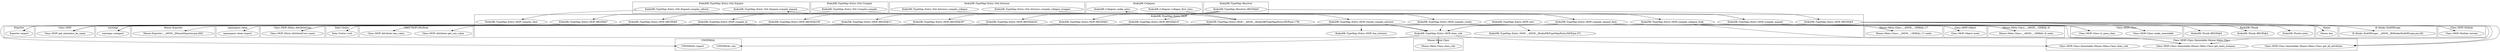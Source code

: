 digraph {
graph [overlap=false]
subgraph cluster_Class_MOP_Module {
	label="Class::MOP::Module";
	"Class::MOP::Module::version";
}
subgraph cluster_KiokuDB_TypeMap_Entry_Std_Expand {
	label="KiokuDB::TypeMap::Entry::Std::Expand";
	"KiokuDB::TypeMap::Entry::Std::Expand::compile_expand";
	"KiokuDB::TypeMap::Entry::Std::Expand::compile_refresh";
}
subgraph cluster_Class_MOP_Class_Immutable_Moose_Meta_Class {
	label="Class::MOP::Class::Immutable::Moose::Meta::Class";
	"Class::MOP::Class::Immutable::Moose::Meta::Class::does_role";
	"Class::MOP::Class::Immutable::Moose::Meta::Class::get_all_attributes";
	"Class::MOP::Class::Immutable::Moose::Meta::Class::get_meta_instance";
}
subgraph cluster_UNIVERSAL {
	label="UNIVERSAL";
	"UNIVERSAL::import";
	"UNIVERSAL::can";
}
subgraph cluster_Moose_Meta_Class {
	label="Moose::Meta::Class";
	"Moose::Meta::Class::does_role";
}
subgraph cluster_namespace_clean {
	label="namespace::clean";
	"namespace::clean::import";
}
subgraph cluster_warnings {
	label="warnings";
	"warnings::unimport";
}
subgraph cluster_KiokuDB_TypeMap_Entry_Std_Compile {
	label="KiokuDB::TypeMap::Entry::Std::Compile";
	"KiokuDB::TypeMap::Entry::Std::Compile::compile";
}
subgraph cluster_Class_MOP_Class {
	label="Class::MOP::Class";
	"Class::MOP::Class::is_anon_class";
	"Class::MOP::Class::make_immutable";
}
subgraph cluster_KiokuDB_Thunk {
	label="KiokuDB::Thunk";
	"KiokuDB::Thunk::meta";
	"KiokuDB::Thunk::BEGIN@4";
	"KiokuDB::Thunk::BEGIN@6";
}
subgraph cluster_Class_MOP_Mixin_AttributeCore {
	label="Class::MOP::Mixin::AttributeCore";
	"Class::MOP::Mixin::AttributeCore::name";
}
subgraph cluster_Moose {
	label="Moose";
	"Moose::has";
}
subgraph cluster_Moose_Meta_Class___ANON___SERIAL_17 {
	label="Moose::Meta::Class::__ANON__::SERIAL::17";
	"Moose::Meta::Class::__ANON__::SERIAL::17::meta";
}
subgraph cluster_Exporter {
	label="Exporter";
	"Exporter::import";
}
subgraph cluster_KiokuDB_TypeMap_Entry_Std_Intrinsic {
	label="KiokuDB::TypeMap::Entry::Std::Intrinsic";
	"KiokuDB::TypeMap::Entry::Std::Intrinsic::compile_collapse_wrapper";
	"KiokuDB::TypeMap::Entry::Std::Intrinsic::compile_collapse";
}
subgraph cluster_KiokuDB_Collapser {
	label="KiokuDB::Collapser";
	"KiokuDB::Collapser::collapse_first_class";
	"KiokuDB::Collapser::make_entry";
}
subgraph cluster_Data_Visitor {
	label="Data::Visitor";
	"Data::Visitor::visit";
}
subgraph cluster_KiokuDB_TypeMap_Entry_MOP {
	label="KiokuDB::TypeMap::Entry::MOP";
	"KiokuDB::TypeMap::Entry::MOP::BEGIN@6";
	"KiokuDB::TypeMap::Entry::MOP::should_compile_intrinsic";
	"KiokuDB::TypeMap::Entry::MOP::BEGIN@287";
	"KiokuDB::TypeMap::Entry::MOP::BEGIN@11";
	"KiokuDB::TypeMap::Entry::MOP::BEGIN@4";
	"KiokuDB::TypeMap::Entry::MOP::compile_clear";
	"KiokuDB::TypeMap::Entry::MOP::does_role";
	"KiokuDB::TypeMap::Entry::MOP::BEGIN@19";
	"KiokuDB::TypeMap::Entry::MOP::BEGIN@239";
	"KiokuDB::TypeMap::Entry::MOP::__ANON__[KiokuDB/TypeMap/Entry/MOP.pm:179]";
	"KiokuDB::TypeMap::Entry::MOP::compile_expand_data";
	"KiokuDB::TypeMap::Entry::MOP::BEGIN@9";
	"KiokuDB::TypeMap::Entry::MOP::__ANON__[KiokuDB/TypeMap/Entry/MOP.pm:37]";
	"KiokuDB::TypeMap::Entry::MOP::compile_expand";
	"KiokuDB::TypeMap::Entry::MOP::compile_collapse_body";
	"KiokuDB::TypeMap::Entry::MOP::new";
	"KiokuDB::TypeMap::Entry::MOP::has_intrinsic";
	"KiokuDB::TypeMap::Entry::MOP::BEGIN@261";
	"KiokuDB::TypeMap::Entry::MOP::compile_create";
	"KiokuDB::TypeMap::Entry::MOP::BEGIN@7";
	"KiokuDB::TypeMap::Entry::MOP::compile_id";
}
subgraph cluster_Class_MOP_Attribute {
	label="Class::MOP::Attribute";
	"Class::MOP::Attribute::has_value";
	"Class::MOP::Attribute::get_raw_value";
}
subgraph cluster_Moose_Exporter {
	label="Moose::Exporter";
	"Moose::Exporter::__ANON__[Moose/Exporter.pm:492]";
}
subgraph cluster_B_Hooks_EndOfScope {
	label="B::Hooks::EndOfScope";
	"B::Hooks::EndOfScope::__ANON__[B/Hooks/EndOfScope.pm:26]";
}
subgraph cluster_KiokuDB_TypeMap_Resolver {
	label="KiokuDB::TypeMap::Resolver";
	"KiokuDB::TypeMap::Resolver::BEGIN@9";
}
subgraph cluster_Class_MOP_Object {
	label="Class::MOP::Object";
	"Class::MOP::Object::meta";
}
subgraph cluster_Class_MOP {
	label="Class::MOP";
	"Class::MOP::get_metaclass_by_name";
}
subgraph cluster_Moose_Meta_Class___ANON___SERIAL_8 {
	label="Moose::Meta::Class::__ANON__::SERIAL::8";
	"Moose::Meta::Class::__ANON__::SERIAL::8::meta";
}
"KiokuDB::TypeMap::Entry::MOP::__ANON__[KiokuDB/TypeMap/Entry/MOP.pm:179]" -> "KiokuDB::Collapser::make_entry";
"KiokuDB::TypeMap::Resolver::BEGIN@9" -> "KiokuDB::TypeMap::Entry::MOP::BEGIN@19";
"KiokuDB::TypeMap::Entry::MOP::BEGIN@9" -> "KiokuDB::Thunk::BEGIN@6";
"KiokuDB::TypeMap::Entry::Std::Compile::compile" -> "KiokuDB::TypeMap::Entry::MOP::compile_expand";
"KiokuDB::TypeMap::Entry::MOP::does_role" -> "Moose::Meta::Class::does_role";
"KiokuDB::TypeMap::Entry::MOP::BEGIN@9" -> "KiokuDB::Thunk::meta";
"KiokuDB::TypeMap::Entry::MOP::BEGIN@9" -> "UNIVERSAL::import";
"KiokuDB::TypeMap::Entry::MOP::compile_expand_data" -> "Moose::Meta::Class::__ANON__::SERIAL::17::meta";
"KiokuDB::TypeMap::Entry::MOP::compile_collapse_body" -> "Moose::Meta::Class::__ANON__::SERIAL::17::meta";
"KiokuDB::TypeMap::Entry::MOP::BEGIN@9" -> "Moose::has";
"KiokuDB::TypeMap::Resolver::BEGIN@9" -> "KiokuDB::TypeMap::Entry::MOP::BEGIN@261";
"KiokuDB::TypeMap::Entry::Std::Expand::compile_refresh" -> "KiokuDB::TypeMap::Entry::MOP::compile_clear";
"KiokuDB::TypeMap::Resolver::BEGIN@9" -> "KiokuDB::TypeMap::Entry::MOP::BEGIN@4";
"KiokuDB::TypeMap::Entry::MOP::compile_expand" -> "Class::MOP::Class::is_anon_class";
"KiokuDB::TypeMap::Entry::MOP::compile_collapse_body" -> "Class::MOP::Class::is_anon_class";
"KiokuDB::TypeMap::Entry::Std::Compile::compile" -> "KiokuDB::TypeMap::Entry::MOP::compile_id";
"KiokuDB::TypeMap::Entry::MOP::compile_collapse_body" -> "Class::MOP::Class::Immutable::Moose::Meta::Class::get_meta_instance";
"KiokuDB::TypeMap::Entry::MOP::compile_create" -> "Class::MOP::Class::Immutable::Moose::Meta::Class::get_meta_instance";
"KiokuDB::TypeMap::Entry::MOP::compile_expand_data" -> "Class::MOP::Class::Immutable::Moose::Meta::Class::get_meta_instance";
"KiokuDB::TypeMap::Entry::MOP::BEGIN@19" -> "namespace::clean::import";
"KiokuDB::TypeMap::Entry::Std::Expand::compile_expand" -> "KiokuDB::TypeMap::Entry::MOP::compile_expand_data";
"KiokuDB::TypeMap::Entry::Std::Expand::compile_refresh" -> "KiokuDB::TypeMap::Entry::MOP::compile_expand_data";
"KiokuDB::TypeMap::Entry::MOP::BEGIN@9" -> "B::Hooks::EndOfScope::__ANON__[B/Hooks/EndOfScope.pm:26]";
"KiokuDB::TypeMap::Entry::MOP::__ANON__[KiokuDB/TypeMap/Entry/MOP.pm:179]" -> "Class::MOP::Attribute::get_raw_value";
"KiokuDB::Collapser::collapse_first_class" -> "KiokuDB::TypeMap::Entry::MOP::__ANON__[KiokuDB/TypeMap/Entry/MOP.pm:179]";
"KiokuDB::TypeMap::Entry::Std::Expand::compile_expand" -> "KiokuDB::TypeMap::Entry::MOP::compile_create";
"KiokuDB::TypeMap::Entry::MOP::BEGIN@4" -> "Moose::Exporter::__ANON__[Moose/Exporter.pm:492]";
"KiokuDB::TypeMap::Entry::MOP::should_compile_intrinsic" -> "Class::MOP::get_metaclass_by_name";
"KiokuDB::TypeMap::Entry::MOP::compile_expand_data" -> "Class::MOP::get_metaclass_by_name";
"KiokuDB::TypeMap::Entry::MOP::compile_expand" -> "Class::MOP::get_metaclass_by_name";
"KiokuDB::TypeMap::Entry::MOP::compile_collapse_body" -> "Class::MOP::get_metaclass_by_name";
"KiokuDB::TypeMap::Entry::MOP::compile_create" -> "Class::MOP::get_metaclass_by_name";
"KiokuDB::TypeMap::Entry::MOP::compile_id" -> "Class::MOP::get_metaclass_by_name";
"KiokuDB::TypeMap::Entry::MOP::__ANON__[KiokuDB/TypeMap/Entry/MOP.pm:179]" -> "Class::MOP::Mixin::AttributeCore::name";
"KiokuDB::TypeMap::Entry::MOP::compile_expand_data" -> "Class::MOP::Mixin::AttributeCore::name";
"KiokuDB::TypeMap::Entry::MOP::compile_collapse_body" -> "Class::MOP::Mixin::AttributeCore::name";
"KiokuDB::TypeMap::Entry::MOP::compile_expand_data" -> "Class::MOP::Class::Immutable::Moose::Meta::Class::get_all_attributes";
"KiokuDB::TypeMap::Entry::MOP::compile_collapse_body" -> "Class::MOP::Class::Immutable::Moose::Meta::Class::get_all_attributes";
"KiokuDB::TypeMap::Entry::MOP::BEGIN@6" -> "Exporter::import";
"KiokuDB::TypeMap::Entry::MOP::BEGIN@7" -> "Exporter::import";
"KiokuDB::TypeMap::Entry::Std::Intrinsic::compile_collapse" -> "KiokuDB::TypeMap::Entry::MOP::should_compile_intrinsic";
"KiokuDB::TypeMap::Entry::MOP::BEGIN@9" -> "KiokuDB::Thunk::BEGIN@4";
"KiokuDB::TypeMap::Entry::MOP::does_role" -> "UNIVERSAL::can";
"KiokuDB::TypeMap::Entry::MOP::does_role" -> "Class::MOP::Class::Immutable::Moose::Meta::Class::does_role";
"KiokuDB::TypeMap::Entry::MOP::compile_expand" -> "Class::MOP::Module::version";
"KiokuDB::TypeMap::Entry::MOP::compile_collapse_body" -> "Class::MOP::Module::version";
"KiokuDB::TypeMap::Entry::MOP::BEGIN@261" -> "warnings::unimport";
"KiokuDB::TypeMap::Entry::MOP::BEGIN@287" -> "warnings::unimport";
"KiokuDB::TypeMap::Entry::MOP::BEGIN@11" -> "warnings::unimport";
"KiokuDB::TypeMap::Entry::MOP::BEGIN@239" -> "warnings::unimport";
"KiokuDB::TypeMap::Entry::MOP::should_compile_intrinsic" -> "KiokuDB::TypeMap::Entry::MOP::does_role";
"KiokuDB::TypeMap::Entry::MOP::compile_create" -> "KiokuDB::TypeMap::Entry::MOP::does_role";
"KiokuDB::TypeMap::Entry::MOP::compile_expand_data" -> "KiokuDB::TypeMap::Entry::MOP::does_role";
"KiokuDB::TypeMap::Entry::MOP::compile_id" -> "KiokuDB::TypeMap::Entry::MOP::does_role";
"KiokuDB::TypeMap::Entry::MOP::compile_collapse_body" -> "KiokuDB::TypeMap::Entry::MOP::does_role";
"KiokuDB::TypeMap::Entry::MOP::__ANON__[KiokuDB/TypeMap/Entry/MOP.pm:179]" -> "Data::Visitor::visit";
"KiokuDB::TypeMap::Resolver::BEGIN@9" -> "KiokuDB::TypeMap::Entry::MOP::BEGIN@6";
"KiokuDB::TypeMap::Resolver::BEGIN@9" -> "KiokuDB::TypeMap::Entry::MOP::BEGIN@9";
"KiokuDB::TypeMap::Resolver::BEGIN@9" -> "KiokuDB::TypeMap::Entry::MOP::BEGIN@11";
"KiokuDB::TypeMap::Entry::MOP::BEGIN@9" -> "Class::MOP::Class::make_immutable";
"KiokuDB::TypeMap::Resolver::BEGIN@9" -> "KiokuDB::TypeMap::Entry::MOP::BEGIN@239";
"KiokuDB::TypeMap::Entry::MOP::compile_expand" -> "KiokuDB::TypeMap::Entry::Std::Expand::compile_expand";
"KiokuDB::TypeMap::Entry::MOP::compile_collapse_body" -> "Class::MOP::Object::meta";
"KiokuDB::TypeMap::Entry::MOP::compile_expand_data" -> "Class::MOP::Object::meta";
"KiokuDB::TypeMap::Entry::MOP::should_compile_intrinsic" -> "KiokuDB::TypeMap::Entry::MOP::has_intrinsic";
"KiokuDB::TypeMap::Resolver::BEGIN@9" -> "KiokuDB::TypeMap::Entry::MOP::BEGIN@7";
"KiokuDB::TypeMap::Entry::MOP::__ANON__[KiokuDB/TypeMap/Entry/MOP.pm:179]" -> "Class::MOP::Attribute::has_value";
"KiokuDB::TypeMap::Entry::MOP::compile_expand_data" -> "Moose::Meta::Class::__ANON__::SERIAL::8::meta";
"KiokuDB::TypeMap::Entry::MOP::compile_collapse_body" -> "Moose::Meta::Class::__ANON__::SERIAL::8::meta";
"KiokuDB::TypeMap::Resolver::BEGIN@9" -> "KiokuDB::TypeMap::Entry::MOP::BEGIN@287";
"KiokuDB::TypeMap::Entry::Std::Intrinsic::compile_collapse_wrapper" -> "KiokuDB::TypeMap::Entry::MOP::compile_collapse_body";
"KiokuDB::TypeMap::Entry::MOP::new" -> "KiokuDB::TypeMap::Entry::MOP::__ANON__[KiokuDB/TypeMap/Entry/MOP.pm:37]";
}

